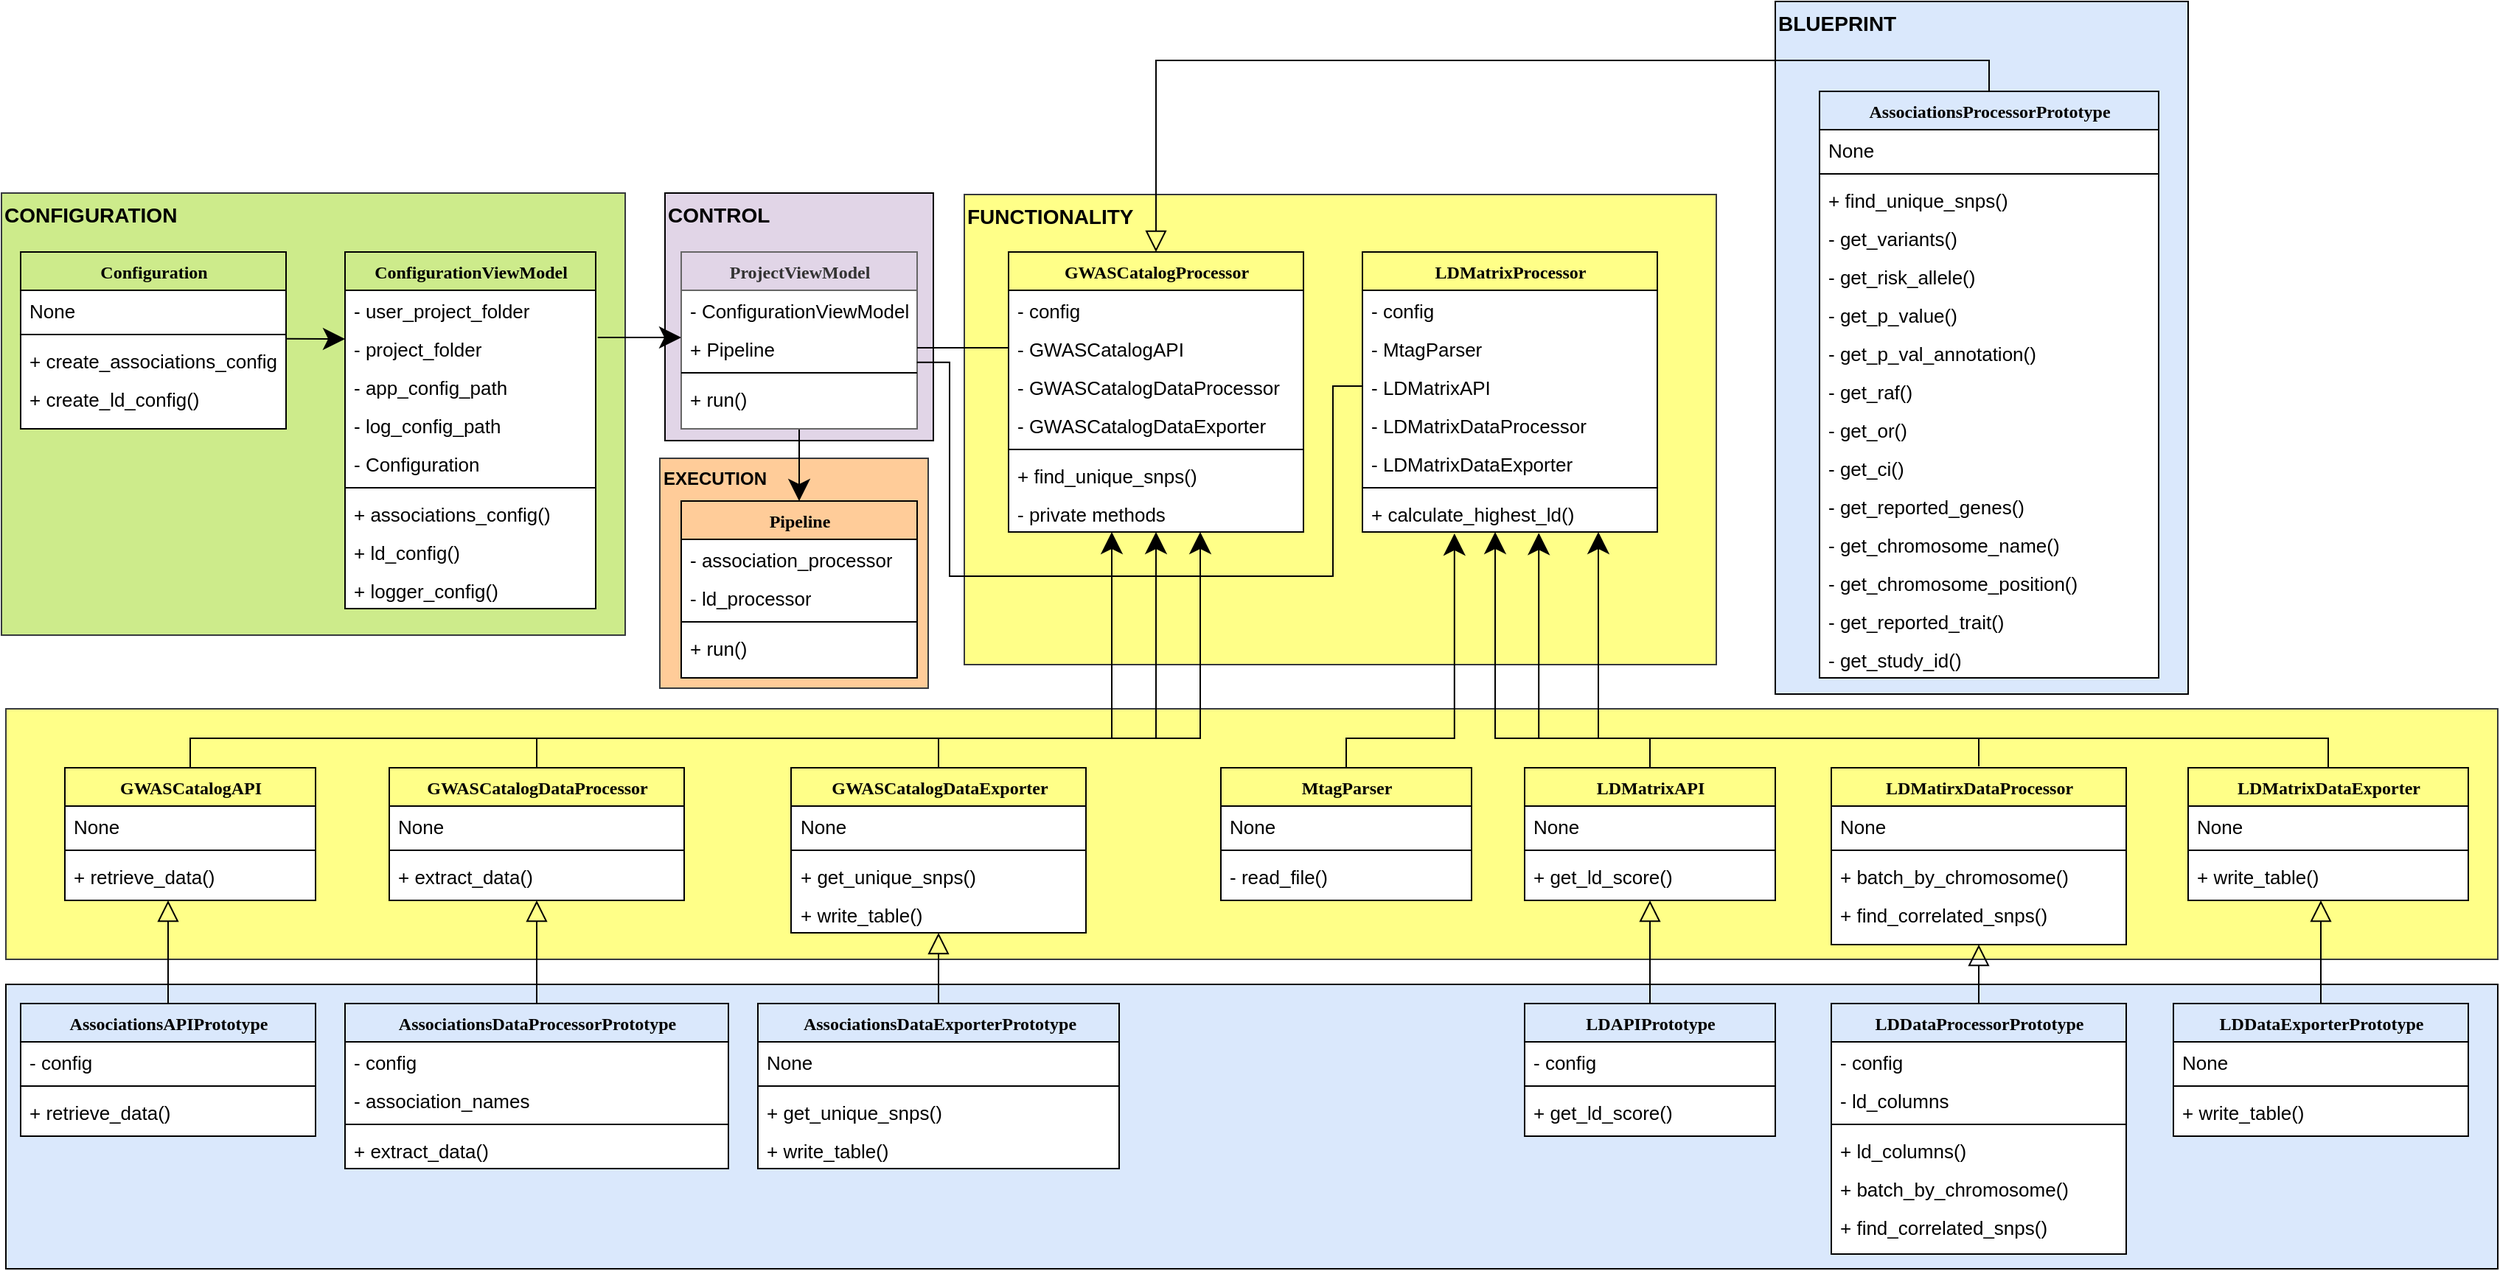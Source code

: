 <mxfile version="17.4.6" type="device"><diagram id="IAS-0jSCnmCDDz-urTJ3" name="Page-1"><mxGraphModel dx="1543" dy="2331" grid="1" gridSize="10" guides="1" tooltips="1" connect="1" arrows="1" fold="1" page="1" pageScale="1" pageWidth="827" pageHeight="1169" math="0" shadow="0"><root><mxCell id="0"/><mxCell id="1" parent="0"/><mxCell id="7h3Lb6OERcsbjBA1ue4s-291" value="" style="rounded=0;whiteSpace=wrap;html=1;fillColor=#dae8fc;horizontal=1;verticalAlign=top;align=left;strokeColor=#000000;" parent="1" vertex="1"><mxGeometry x="830" y="497" width="1690" height="193" as="geometry"/></mxCell><mxCell id="7h3Lb6OERcsbjBA1ue4s-290" value="&lt;b style=&quot;font-size: 14px;&quot;&gt;BLUEPRINT&lt;/b&gt;" style="rounded=0;whiteSpace=wrap;html=1;fillColor=#dae8fc;horizontal=1;verticalAlign=top;align=left;strokeColor=#000000;fontSize=14;" parent="1" vertex="1"><mxGeometry x="2030" y="-170" width="280" height="470" as="geometry"/></mxCell><mxCell id="7h3Lb6OERcsbjBA1ue4s-288" value="" style="rounded=0;whiteSpace=wrap;html=1;fillColor=#ffff88;horizontal=1;verticalAlign=top;align=left;strokeColor=#36393d;" parent="1" vertex="1"><mxGeometry x="830" y="310" width="1690" height="170" as="geometry"/></mxCell><mxCell id="7h3Lb6OERcsbjBA1ue4s-286" value="&lt;b style=&quot;font-size: 14px;&quot;&gt;CONTROL&lt;/b&gt;" style="rounded=0;whiteSpace=wrap;html=1;fillColor=#e1d5e7;horizontal=1;verticalAlign=top;align=left;strokeColor=#000000;fontSize=14;" parent="1" vertex="1"><mxGeometry x="1277" y="-40" width="182" height="168" as="geometry"/></mxCell><mxCell id="7h3Lb6OERcsbjBA1ue4s-285" value="&lt;b&gt;EXECUTION&lt;/b&gt;" style="rounded=0;whiteSpace=wrap;html=1;fillColor=#ffcc99;horizontal=1;verticalAlign=top;align=left;strokeColor=#36393d;" parent="1" vertex="1"><mxGeometry x="1273.5" y="140" width="182" height="156" as="geometry"/></mxCell><mxCell id="7h3Lb6OERcsbjBA1ue4s-96" value="Pipeline" style="swimlane;html=1;fontStyle=1;align=center;verticalAlign=top;childLayout=stackLayout;horizontal=1;startSize=26;horizontalStack=0;resizeParent=1;resizeLast=0;collapsible=1;marginBottom=0;swimlaneFillColor=#ffffff;rounded=0;shadow=0;comic=0;labelBackgroundColor=none;strokeWidth=1;fillColor=none;fontFamily=Verdana;fontSize=12" parent="1" vertex="1"><mxGeometry x="1288" y="169" width="160" height="120" as="geometry"><mxRectangle x="90" y="83" width="100" height="26" as="alternateBounds"/></mxGeometry></mxCell><mxCell id="7h3Lb6OERcsbjBA1ue4s-97" value="- association_processor" style="text;html=1;strokeColor=none;fillColor=none;align=left;verticalAlign=top;spacingLeft=4;spacingRight=4;whiteSpace=wrap;overflow=hidden;rotatable=0;points=[[0,0.5],[1,0.5]];portConstraint=eastwest;fontSize=13;" parent="7h3Lb6OERcsbjBA1ue4s-96" vertex="1"><mxGeometry y="26" width="160" height="26" as="geometry"/></mxCell><mxCell id="7h3Lb6OERcsbjBA1ue4s-98" value="- ld_processor" style="text;html=1;strokeColor=none;fillColor=none;align=left;verticalAlign=top;spacingLeft=4;spacingRight=4;whiteSpace=wrap;overflow=hidden;rotatable=0;points=[[0,0.5],[1,0.5]];portConstraint=eastwest;fontSize=13;" parent="7h3Lb6OERcsbjBA1ue4s-96" vertex="1"><mxGeometry y="52" width="160" height="26" as="geometry"/></mxCell><mxCell id="7h3Lb6OERcsbjBA1ue4s-99" value="" style="line;html=1;strokeWidth=1;fillColor=none;align=left;verticalAlign=middle;spacingTop=-1;spacingLeft=3;spacingRight=3;rotatable=0;labelPosition=right;points=[];portConstraint=eastwest;" parent="7h3Lb6OERcsbjBA1ue4s-96" vertex="1"><mxGeometry y="78" width="160" height="8" as="geometry"/></mxCell><mxCell id="7h3Lb6OERcsbjBA1ue4s-100" value="+ run()" style="text;html=1;strokeColor=none;fillColor=none;align=left;verticalAlign=top;spacingLeft=4;spacingRight=4;whiteSpace=wrap;overflow=hidden;rotatable=0;points=[[0,0.5],[1,0.5]];portConstraint=eastwest;fontSize=13;" parent="7h3Lb6OERcsbjBA1ue4s-96" vertex="1"><mxGeometry y="86" width="160" height="26" as="geometry"/></mxCell><mxCell id="7h3Lb6OERcsbjBA1ue4s-101" value="" style="edgeStyle=orthogonalEdgeStyle;rounded=0;orthogonalLoop=1;jettySize=auto;html=1;strokeColor=#000000;labelBackgroundColor=default;endArrow=classic;fontSize=12;fontFamily=Helvetica;startFill=0;endFill=1;startSize=8;endSize=12;align=left;sourcePerimeterSpacing=10;fillColor=none;strokeWidth=1;spacingTop=-1;spacingLeft=3;spacingRight=3;exitX=0.5;exitY=1;exitDx=0;exitDy=0;" parent="1" source="7h3Lb6OERcsbjBA1ue4s-3" target="7h3Lb6OERcsbjBA1ue4s-96" edge="1"><mxGeometry relative="1" as="geometry"/></mxCell><mxCell id="7h3Lb6OERcsbjBA1ue4s-283" value="&lt;b style=&quot;font-size: 14px;&quot;&gt;FUNCTIONALITY&lt;/b&gt;" style="rounded=0;whiteSpace=wrap;html=1;fillColor=#ffff88;horizontal=1;verticalAlign=top;align=left;strokeColor=#36393d;fontSize=14;" parent="1" vertex="1"><mxGeometry x="1480" y="-39" width="510" height="319" as="geometry"/></mxCell><mxCell id="7h3Lb6OERcsbjBA1ue4s-282" value="&lt;b style=&quot;font-size: 14px;&quot;&gt;CONFIGURATION&lt;/b&gt;" style="rounded=0;whiteSpace=wrap;html=1;fillColor=#cdeb8b;horizontal=1;verticalAlign=top;align=left;strokeColor=#36393d;fontSize=14;" parent="1" vertex="1"><mxGeometry x="827" y="-40" width="423" height="300" as="geometry"/></mxCell><mxCell id="7h3Lb6OERcsbjBA1ue4s-3" value="ProjectViewModel" style="swimlane;html=1;fontStyle=1;align=center;verticalAlign=top;childLayout=stackLayout;horizontal=1;startSize=26;horizontalStack=0;resizeParent=1;resizeLast=0;collapsible=1;marginBottom=0;swimlaneFillColor=#ffffff;rounded=0;shadow=0;comic=0;labelBackgroundColor=none;strokeWidth=1;fillColor=none;fontFamily=Verdana;fontSize=12;fontColor=#333333;strokeColor=#666666;" parent="1" vertex="1"><mxGeometry x="1288" width="160" height="120" as="geometry"><mxRectangle x="90" y="83" width="100" height="26" as="alternateBounds"/></mxGeometry></mxCell><mxCell id="7h3Lb6OERcsbjBA1ue4s-4" value="- ConfigurationViewModel" style="text;html=1;strokeColor=none;fillColor=none;align=left;verticalAlign=top;spacingLeft=4;spacingRight=4;whiteSpace=wrap;overflow=hidden;rotatable=0;points=[[0,0.5],[1,0.5]];portConstraint=eastwest;fontSize=13;" parent="7h3Lb6OERcsbjBA1ue4s-3" vertex="1"><mxGeometry y="26" width="160" height="26" as="geometry"/></mxCell><mxCell id="7h3Lb6OERcsbjBA1ue4s-5" value="+ Pipeline" style="text;html=1;strokeColor=none;fillColor=none;align=left;verticalAlign=top;spacingLeft=4;spacingRight=4;whiteSpace=wrap;overflow=hidden;rotatable=0;points=[[0,0.5],[1,0.5]];portConstraint=eastwest;fontSize=13;" parent="7h3Lb6OERcsbjBA1ue4s-3" vertex="1"><mxGeometry y="52" width="160" height="26" as="geometry"/></mxCell><mxCell id="7h3Lb6OERcsbjBA1ue4s-9" value="" style="line;html=1;strokeWidth=1;fillColor=default;align=left;verticalAlign=middle;spacingTop=-1;spacingLeft=3;spacingRight=3;rotatable=0;labelPosition=right;points=[];portConstraint=eastwest;" parent="7h3Lb6OERcsbjBA1ue4s-3" vertex="1"><mxGeometry y="78" width="160" height="8" as="geometry"/></mxCell><mxCell id="7h3Lb6OERcsbjBA1ue4s-11" value="+ run()" style="text;html=1;strokeColor=none;fillColor=none;align=left;verticalAlign=top;spacingLeft=4;spacingRight=4;whiteSpace=wrap;overflow=hidden;rotatable=0;points=[[0,0.5],[1,0.5]];portConstraint=eastwest;fontSize=13;" parent="7h3Lb6OERcsbjBA1ue4s-3" vertex="1"><mxGeometry y="86" width="160" height="26" as="geometry"/></mxCell><mxCell id="7h3Lb6OERcsbjBA1ue4s-12" style="edgeStyle=elbowEdgeStyle;html=1;labelBackgroundColor=default;startFill=0;startSize=8;endArrow=classic;endFill=1;endSize=12;fontFamily=Helvetica;fontSize=12;elbow=vertical;align=left;rounded=0;strokeColor=#000000;sourcePerimeterSpacing=10;fillColor=none;strokeWidth=1;spacingTop=-1;spacingLeft=3;spacingRight=3;exitX=1.001;exitY=-0.044;exitDx=0;exitDy=0;exitPerimeter=0;" parent="1" source="7h3Lb6OERcsbjBA1ue4s-30" target="7h3Lb6OERcsbjBA1ue4s-13" edge="1"><mxGeometry relative="1" as="geometry"/></mxCell><mxCell id="7h3Lb6OERcsbjBA1ue4s-13" value="ConfigurationViewModel" style="swimlane;html=1;fontStyle=1;align=center;verticalAlign=top;childLayout=stackLayout;horizontal=1;startSize=26;horizontalStack=0;resizeParent=1;resizeLast=0;collapsible=1;marginBottom=0;swimlaneFillColor=#ffffff;rounded=0;shadow=0;comic=0;labelBackgroundColor=none;strokeWidth=1;fillColor=none;fontFamily=Verdana;fontSize=12" parent="1" vertex="1"><mxGeometry x="1060" width="170" height="242" as="geometry"/></mxCell><mxCell id="7h3Lb6OERcsbjBA1ue4s-14" value="- user_project_folder" style="text;html=1;strokeColor=none;fillColor=none;align=left;verticalAlign=top;spacingLeft=4;spacingRight=4;whiteSpace=wrap;overflow=hidden;rotatable=0;points=[[0,0.5],[1,0.5]];portConstraint=eastwest;fontSize=13;" parent="7h3Lb6OERcsbjBA1ue4s-13" vertex="1"><mxGeometry y="26" width="170" height="26" as="geometry"/></mxCell><mxCell id="7h3Lb6OERcsbjBA1ue4s-15" value="- project_folder" style="text;html=1;strokeColor=none;fillColor=none;align=left;verticalAlign=top;spacingLeft=4;spacingRight=4;whiteSpace=wrap;overflow=hidden;rotatable=0;points=[[0,0.5],[1,0.5]];portConstraint=eastwest;fontSize=13;" parent="7h3Lb6OERcsbjBA1ue4s-13" vertex="1"><mxGeometry y="52" width="170" height="26" as="geometry"/></mxCell><mxCell id="7h3Lb6OERcsbjBA1ue4s-16" value="- app_config_path" style="text;html=1;strokeColor=none;fillColor=none;align=left;verticalAlign=top;spacingLeft=4;spacingRight=4;whiteSpace=wrap;overflow=hidden;rotatable=0;points=[[0,0.5],[1,0.5]];portConstraint=eastwest;fontSize=13;" parent="7h3Lb6OERcsbjBA1ue4s-13" vertex="1"><mxGeometry y="78" width="170" height="26" as="geometry"/></mxCell><mxCell id="7h3Lb6OERcsbjBA1ue4s-17" value="- log_config_path" style="text;html=1;strokeColor=none;fillColor=none;align=left;verticalAlign=top;spacingLeft=4;spacingRight=4;whiteSpace=wrap;overflow=hidden;rotatable=0;points=[[0,0.5],[1,0.5]];portConstraint=eastwest;fontSize=13;" parent="7h3Lb6OERcsbjBA1ue4s-13" vertex="1"><mxGeometry y="104" width="170" height="26" as="geometry"/></mxCell><mxCell id="7h3Lb6OERcsbjBA1ue4s-18" value="- Configuration" style="text;html=1;strokeColor=none;fillColor=none;align=left;verticalAlign=top;spacingLeft=4;spacingRight=4;whiteSpace=wrap;overflow=hidden;rotatable=0;points=[[0,0.5],[1,0.5]];portConstraint=eastwest;fontSize=13;" parent="7h3Lb6OERcsbjBA1ue4s-13" vertex="1"><mxGeometry y="130" width="170" height="26" as="geometry"/></mxCell><mxCell id="7h3Lb6OERcsbjBA1ue4s-20" value="" style="line;html=1;strokeWidth=1;fillColor=none;align=left;verticalAlign=middle;spacingTop=-1;spacingLeft=3;spacingRight=3;rotatable=0;labelPosition=right;points=[];portConstraint=eastwest;" parent="7h3Lb6OERcsbjBA1ue4s-13" vertex="1"><mxGeometry y="156" width="170" height="8" as="geometry"/></mxCell><mxCell id="7h3Lb6OERcsbjBA1ue4s-21" value="+ associations_config()" style="text;html=1;strokeColor=none;fillColor=none;align=left;verticalAlign=top;spacingLeft=4;spacingRight=4;whiteSpace=wrap;overflow=hidden;rotatable=0;points=[[0,0.5],[1,0.5]];portConstraint=eastwest;fontSize=13;" parent="7h3Lb6OERcsbjBA1ue4s-13" vertex="1"><mxGeometry y="164" width="170" height="26" as="geometry"/></mxCell><mxCell id="7h3Lb6OERcsbjBA1ue4s-22" value="+ ld_config()" style="text;html=1;strokeColor=none;fillColor=none;align=left;verticalAlign=top;spacingLeft=4;spacingRight=4;whiteSpace=wrap;overflow=hidden;rotatable=0;points=[[0,0.5],[1,0.5]];portConstraint=eastwest;fontSize=13;" parent="7h3Lb6OERcsbjBA1ue4s-13" vertex="1"><mxGeometry y="190" width="170" height="26" as="geometry"/></mxCell><mxCell id="7h3Lb6OERcsbjBA1ue4s-23" value="+ logger_config()" style="text;html=1;strokeColor=none;fillColor=none;align=left;verticalAlign=top;spacingLeft=4;spacingRight=4;whiteSpace=wrap;overflow=hidden;rotatable=0;points=[[0,0.5],[1,0.5]];portConstraint=eastwest;fontSize=13;" parent="7h3Lb6OERcsbjBA1ue4s-13" vertex="1"><mxGeometry y="216" width="170" height="26" as="geometry"/></mxCell><mxCell id="7h3Lb6OERcsbjBA1ue4s-24" value="Configuration" style="swimlane;html=1;fontStyle=1;align=center;verticalAlign=top;childLayout=stackLayout;horizontal=1;startSize=26;horizontalStack=0;resizeParent=1;resizeLast=0;collapsible=1;marginBottom=0;swimlaneFillColor=#ffffff;rounded=0;shadow=0;comic=0;labelBackgroundColor=none;strokeWidth=1;fillColor=none;fontFamily=Verdana;fontSize=12" parent="1" vertex="1"><mxGeometry x="840" width="180" height="120" as="geometry"><mxRectangle x="840" y="18" width="120" height="26" as="alternateBounds"/></mxGeometry></mxCell><mxCell id="7h3Lb6OERcsbjBA1ue4s-28" value="None" style="text;html=1;strokeColor=none;fillColor=none;align=left;verticalAlign=top;spacingLeft=4;spacingRight=4;whiteSpace=wrap;overflow=hidden;rotatable=0;points=[[0,0.5],[1,0.5]];portConstraint=eastwest;fontSize=13;" parent="7h3Lb6OERcsbjBA1ue4s-24" vertex="1"><mxGeometry y="26" width="180" height="26" as="geometry"/></mxCell><mxCell id="7h3Lb6OERcsbjBA1ue4s-29" value="" style="line;html=1;strokeWidth=1;fillColor=none;align=left;verticalAlign=middle;spacingTop=-1;spacingLeft=3;spacingRight=3;rotatable=0;labelPosition=right;points=[];portConstraint=eastwest;" parent="7h3Lb6OERcsbjBA1ue4s-24" vertex="1"><mxGeometry y="52" width="180" height="8" as="geometry"/></mxCell><mxCell id="7h3Lb6OERcsbjBA1ue4s-30" value="+ create_associations_config" style="text;html=1;strokeColor=none;fillColor=none;align=left;verticalAlign=top;spacingLeft=4;spacingRight=4;whiteSpace=wrap;overflow=hidden;rotatable=0;points=[[0,0.5],[1,0.5]];portConstraint=eastwest;fontSize=13;" parent="7h3Lb6OERcsbjBA1ue4s-24" vertex="1"><mxGeometry y="60" width="180" height="26" as="geometry"/></mxCell><mxCell id="7h3Lb6OERcsbjBA1ue4s-31" value="+ create_ld_config()" style="text;html=1;strokeColor=none;fillColor=none;align=left;verticalAlign=top;spacingLeft=4;spacingRight=4;whiteSpace=wrap;overflow=hidden;rotatable=0;points=[[0,0.5],[1,0.5]];portConstraint=eastwest;fontSize=13;" parent="7h3Lb6OERcsbjBA1ue4s-24" vertex="1"><mxGeometry y="86" width="180" height="26" as="geometry"/></mxCell><mxCell id="7h3Lb6OERcsbjBA1ue4s-243" style="edgeStyle=orthogonalEdgeStyle;rounded=0;orthogonalLoop=1;jettySize=auto;html=1;entryX=1;entryY=0.5;entryDx=0;entryDy=0;sourcePerimeterSpacing=10;strokeColor=default;fontSize=12;align=left;fillColor=none;strokeWidth=1;spacingTop=-1;spacingLeft=3;spacingRight=3;exitX=0;exitY=0.5;exitDx=0;exitDy=0;endArrow=none;endFill=0;" parent="1" source="7h3Lb6OERcsbjBA1ue4s-140" target="7h3Lb6OERcsbjBA1ue4s-5" edge="1"><mxGeometry relative="1" as="geometry"><Array as="points"><mxPoint x="1510" y="65"/></Array></mxGeometry></mxCell><mxCell id="7h3Lb6OERcsbjBA1ue4s-79" value="GWASCatalogProcessor" style="swimlane;html=1;fontStyle=1;align=center;verticalAlign=top;childLayout=stackLayout;horizontal=1;startSize=26;horizontalStack=0;resizeParent=1;resizeLast=0;collapsible=1;marginBottom=0;swimlaneFillColor=#ffffff;rounded=0;shadow=0;comic=0;labelBackgroundColor=none;strokeWidth=1;fillColor=none;fontFamily=Verdana;fontSize=12" parent="1" vertex="1"><mxGeometry x="1510" width="200" height="190" as="geometry"/></mxCell><mxCell id="7h3Lb6OERcsbjBA1ue4s-80" value="- config" style="text;html=1;strokeColor=none;fillColor=none;align=left;verticalAlign=top;spacingLeft=4;spacingRight=4;whiteSpace=wrap;overflow=hidden;rotatable=0;points=[[0,0.5],[1,0.5]];portConstraint=eastwest;fontSize=13;" parent="7h3Lb6OERcsbjBA1ue4s-79" vertex="1"><mxGeometry y="26" width="200" height="26" as="geometry"/></mxCell><mxCell id="7h3Lb6OERcsbjBA1ue4s-81" value="- GWASCatalogAPI&lt;br style=&quot;font-size: 13px;&quot;&gt;" style="text;html=1;strokeColor=none;fillColor=none;align=left;verticalAlign=top;spacingLeft=4;spacingRight=4;whiteSpace=wrap;overflow=hidden;rotatable=0;points=[[0,0.5],[1,0.5]];portConstraint=eastwest;fontSize=13;" parent="7h3Lb6OERcsbjBA1ue4s-79" vertex="1"><mxGeometry y="52" width="200" height="26" as="geometry"/></mxCell><mxCell id="7h3Lb6OERcsbjBA1ue4s-140" value="- GWASCatalogDataProcessor" style="text;html=1;strokeColor=none;fillColor=none;align=left;verticalAlign=top;spacingLeft=4;spacingRight=4;whiteSpace=wrap;overflow=hidden;rotatable=0;points=[[0,0.5],[1,0.5]];portConstraint=eastwest;fontSize=13;" parent="7h3Lb6OERcsbjBA1ue4s-79" vertex="1"><mxGeometry y="78" width="200" height="26" as="geometry"/></mxCell><mxCell id="7h3Lb6OERcsbjBA1ue4s-141" value="- GWASCatalogDataExporter" style="text;html=1;strokeColor=none;fillColor=none;align=left;verticalAlign=top;spacingLeft=4;spacingRight=4;whiteSpace=wrap;overflow=hidden;rotatable=0;points=[[0,0.5],[1,0.5]];portConstraint=eastwest;fontSize=13;" parent="7h3Lb6OERcsbjBA1ue4s-79" vertex="1"><mxGeometry y="104" width="200" height="26" as="geometry"/></mxCell><mxCell id="7h3Lb6OERcsbjBA1ue4s-82" value="" style="line;html=1;strokeWidth=1;fillColor=none;align=left;verticalAlign=middle;spacingTop=-1;spacingLeft=3;spacingRight=3;rotatable=0;labelPosition=right;points=[];portConstraint=eastwest;" parent="7h3Lb6OERcsbjBA1ue4s-79" vertex="1"><mxGeometry y="130" width="200" height="8" as="geometry"/></mxCell><mxCell id="7h3Lb6OERcsbjBA1ue4s-83" value="+ find_unique_snps()" style="text;html=1;strokeColor=none;fillColor=none;align=left;verticalAlign=top;spacingLeft=4;spacingRight=4;whiteSpace=wrap;overflow=hidden;rotatable=0;points=[[0,0.5],[1,0.5]];portConstraint=eastwest;fontSize=13;" parent="7h3Lb6OERcsbjBA1ue4s-79" vertex="1"><mxGeometry y="138" width="200" height="26" as="geometry"/></mxCell><mxCell id="7h3Lb6OERcsbjBA1ue4s-203" value="- private methods" style="text;html=1;strokeColor=none;fillColor=none;align=left;verticalAlign=top;spacingLeft=4;spacingRight=4;whiteSpace=wrap;overflow=hidden;rotatable=0;points=[[0,0.5],[1,0.5]];portConstraint=eastwest;fontSize=13;" parent="7h3Lb6OERcsbjBA1ue4s-79" vertex="1"><mxGeometry y="164" width="200" height="26" as="geometry"/></mxCell><mxCell id="7h3Lb6OERcsbjBA1ue4s-85" style="edgeStyle=elbowEdgeStyle;html=1;labelBackgroundColor=default;startFill=0;endArrow=classic;endFill=1;fontFamily=Helvetica;fontSize=12;elbow=vertical;strokeColor=#000000;align=left;rounded=0;sourcePerimeterSpacing=10;fillColor=none;strokeWidth=1;spacingTop=-1;spacingLeft=3;spacingRight=3;exitX=1.008;exitY=0.231;exitDx=0;exitDy=0;exitPerimeter=0;endSize=12;" parent="1" source="7h3Lb6OERcsbjBA1ue4s-15" target="7h3Lb6OERcsbjBA1ue4s-3" edge="1"><mxGeometry relative="1" as="geometry"><mxPoint x="1460" y="237.882" as="targetPoint"/></mxGeometry></mxCell><mxCell id="7h3Lb6OERcsbjBA1ue4s-237" style="edgeStyle=orthogonalEdgeStyle;rounded=0;orthogonalLoop=1;jettySize=auto;html=1;sourcePerimeterSpacing=10;strokeColor=#000000;exitX=0.5;exitY=0;exitDx=0;exitDy=0;endArrow=block;endFill=0;endSize=12;entryX=0.5;entryY=0;entryDx=0;entryDy=0;" parent="1" source="7h3Lb6OERcsbjBA1ue4s-108" target="7h3Lb6OERcsbjBA1ue4s-79" edge="1"><mxGeometry relative="1" as="geometry"><mxPoint x="1610" y="-10" as="targetPoint"/><Array as="points"><mxPoint x="2175" y="-130"/><mxPoint x="1610" y="-130"/></Array></mxGeometry></mxCell><mxCell id="7h3Lb6OERcsbjBA1ue4s-108" value="AssociationsProcessorPrototype" style="swimlane;html=1;fontStyle=1;align=center;verticalAlign=top;childLayout=stackLayout;horizontal=1;startSize=26;horizontalStack=0;resizeParent=1;resizeLast=0;collapsible=1;marginBottom=0;swimlaneFillColor=#ffffff;rounded=0;shadow=0;comic=0;labelBackgroundColor=none;strokeWidth=1;fillColor=none;fontFamily=Verdana;fontSize=12" parent="1" vertex="1"><mxGeometry x="2060" y="-109" width="230" height="398" as="geometry"/></mxCell><mxCell id="7h3Lb6OERcsbjBA1ue4s-109" value="None" style="text;html=1;strokeColor=none;fillColor=none;align=left;verticalAlign=top;spacingLeft=4;spacingRight=4;whiteSpace=wrap;overflow=hidden;rotatable=0;points=[[0,0.5],[1,0.5]];portConstraint=eastwest;fontSize=13;" parent="7h3Lb6OERcsbjBA1ue4s-108" vertex="1"><mxGeometry y="26" width="230" height="26" as="geometry"/></mxCell><mxCell id="7h3Lb6OERcsbjBA1ue4s-111" value="" style="line;html=1;strokeWidth=1;fillColor=none;align=left;verticalAlign=middle;spacingTop=-1;spacingLeft=3;spacingRight=3;rotatable=0;labelPosition=right;points=[];portConstraint=eastwest;" parent="7h3Lb6OERcsbjBA1ue4s-108" vertex="1"><mxGeometry y="52" width="230" height="8" as="geometry"/></mxCell><mxCell id="7h3Lb6OERcsbjBA1ue4s-112" value="+ find_unique_snps()" style="text;html=1;strokeColor=none;fillColor=none;align=left;verticalAlign=top;spacingLeft=4;spacingRight=4;whiteSpace=wrap;overflow=hidden;rotatable=0;points=[[0,0.5],[1,0.5]];portConstraint=eastwest;fontSize=13;" parent="7h3Lb6OERcsbjBA1ue4s-108" vertex="1"><mxGeometry y="60" width="230" height="26" as="geometry"/></mxCell><mxCell id="7h3Lb6OERcsbjBA1ue4s-191" value="- get_variants()" style="text;html=1;strokeColor=none;fillColor=none;align=left;verticalAlign=top;spacingLeft=4;spacingRight=4;whiteSpace=wrap;overflow=hidden;rotatable=0;points=[[0,0.5],[1,0.5]];portConstraint=eastwest;fontSize=13;" parent="7h3Lb6OERcsbjBA1ue4s-108" vertex="1"><mxGeometry y="86" width="230" height="26" as="geometry"/></mxCell><mxCell id="7h3Lb6OERcsbjBA1ue4s-192" value="- get_risk_allele()" style="text;html=1;strokeColor=none;fillColor=none;align=left;verticalAlign=top;spacingLeft=4;spacingRight=4;whiteSpace=wrap;overflow=hidden;rotatable=0;points=[[0,0.5],[1,0.5]];portConstraint=eastwest;fontSize=13;" parent="7h3Lb6OERcsbjBA1ue4s-108" vertex="1"><mxGeometry y="112" width="230" height="26" as="geometry"/></mxCell><mxCell id="7h3Lb6OERcsbjBA1ue4s-193" value="- get_p_value()" style="text;html=1;strokeColor=none;fillColor=none;align=left;verticalAlign=top;spacingLeft=4;spacingRight=4;whiteSpace=wrap;overflow=hidden;rotatable=0;points=[[0,0.5],[1,0.5]];portConstraint=eastwest;fontSize=13;" parent="7h3Lb6OERcsbjBA1ue4s-108" vertex="1"><mxGeometry y="138" width="230" height="26" as="geometry"/></mxCell><mxCell id="7h3Lb6OERcsbjBA1ue4s-194" value="- get_p_val_annotation()" style="text;html=1;strokeColor=none;fillColor=none;align=left;verticalAlign=top;spacingLeft=4;spacingRight=4;whiteSpace=wrap;overflow=hidden;rotatable=0;points=[[0,0.5],[1,0.5]];portConstraint=eastwest;fontSize=13;" parent="7h3Lb6OERcsbjBA1ue4s-108" vertex="1"><mxGeometry y="164" width="230" height="26" as="geometry"/></mxCell><mxCell id="7h3Lb6OERcsbjBA1ue4s-195" value="- get_raf()" style="text;html=1;strokeColor=none;fillColor=none;align=left;verticalAlign=top;spacingLeft=4;spacingRight=4;whiteSpace=wrap;overflow=hidden;rotatable=0;points=[[0,0.5],[1,0.5]];portConstraint=eastwest;fontSize=13;" parent="7h3Lb6OERcsbjBA1ue4s-108" vertex="1"><mxGeometry y="190" width="230" height="26" as="geometry"/></mxCell><mxCell id="7h3Lb6OERcsbjBA1ue4s-196" value="- get_or()" style="text;html=1;strokeColor=none;fillColor=none;align=left;verticalAlign=top;spacingLeft=4;spacingRight=4;whiteSpace=wrap;overflow=hidden;rotatable=0;points=[[0,0.5],[1,0.5]];portConstraint=eastwest;fontSize=13;" parent="7h3Lb6OERcsbjBA1ue4s-108" vertex="1"><mxGeometry y="216" width="230" height="26" as="geometry"/></mxCell><mxCell id="7h3Lb6OERcsbjBA1ue4s-197" value="- get_ci()" style="text;html=1;strokeColor=none;fillColor=none;align=left;verticalAlign=top;spacingLeft=4;spacingRight=4;whiteSpace=wrap;overflow=hidden;rotatable=0;points=[[0,0.5],[1,0.5]];portConstraint=eastwest;fontSize=13;" parent="7h3Lb6OERcsbjBA1ue4s-108" vertex="1"><mxGeometry y="242" width="230" height="26" as="geometry"/></mxCell><mxCell id="7h3Lb6OERcsbjBA1ue4s-198" value="- get_reported_genes()" style="text;html=1;strokeColor=none;fillColor=none;align=left;verticalAlign=top;spacingLeft=4;spacingRight=4;whiteSpace=wrap;overflow=hidden;rotatable=0;points=[[0,0.5],[1,0.5]];portConstraint=eastwest;fontSize=13;" parent="7h3Lb6OERcsbjBA1ue4s-108" vertex="1"><mxGeometry y="268" width="230" height="26" as="geometry"/></mxCell><mxCell id="7h3Lb6OERcsbjBA1ue4s-199" value="- get_chromosome_name()" style="text;html=1;strokeColor=none;fillColor=none;align=left;verticalAlign=top;spacingLeft=4;spacingRight=4;whiteSpace=wrap;overflow=hidden;rotatable=0;points=[[0,0.5],[1,0.5]];portConstraint=eastwest;fontSize=13;" parent="7h3Lb6OERcsbjBA1ue4s-108" vertex="1"><mxGeometry y="294" width="230" height="26" as="geometry"/></mxCell><mxCell id="7h3Lb6OERcsbjBA1ue4s-200" value="- get_chromosome_position()" style="text;html=1;strokeColor=none;fillColor=none;align=left;verticalAlign=top;spacingLeft=4;spacingRight=4;whiteSpace=wrap;overflow=hidden;rotatable=0;points=[[0,0.5],[1,0.5]];portConstraint=eastwest;fontSize=13;" parent="7h3Lb6OERcsbjBA1ue4s-108" vertex="1"><mxGeometry y="320" width="230" height="26" as="geometry"/></mxCell><mxCell id="7h3Lb6OERcsbjBA1ue4s-201" value="- get_reported_trait()" style="text;html=1;strokeColor=none;fillColor=none;align=left;verticalAlign=top;spacingLeft=4;spacingRight=4;whiteSpace=wrap;overflow=hidden;rotatable=0;points=[[0,0.5],[1,0.5]];portConstraint=eastwest;fontSize=13;" parent="7h3Lb6OERcsbjBA1ue4s-108" vertex="1"><mxGeometry y="346" width="230" height="26" as="geometry"/></mxCell><mxCell id="7h3Lb6OERcsbjBA1ue4s-202" value="- get_study_id()" style="text;html=1;strokeColor=none;fillColor=none;align=left;verticalAlign=top;spacingLeft=4;spacingRight=4;whiteSpace=wrap;overflow=hidden;rotatable=0;points=[[0,0.5],[1,0.5]];portConstraint=eastwest;fontSize=13;" parent="7h3Lb6OERcsbjBA1ue4s-108" vertex="1"><mxGeometry y="372" width="230" height="26" as="geometry"/></mxCell><mxCell id="7h3Lb6OERcsbjBA1ue4s-247" style="edgeStyle=orthogonalEdgeStyle;rounded=0;orthogonalLoop=1;jettySize=auto;html=1;startArrow=none;startFill=0;endArrow=classic;endFill=1;endSize=12;sourcePerimeterSpacing=10;strokeColor=#000000;exitX=0.5;exitY=0;exitDx=0;exitDy=0;" parent="1" source="7h3Lb6OERcsbjBA1ue4s-121" target="7h3Lb6OERcsbjBA1ue4s-203" edge="1"><mxGeometry relative="1" as="geometry"><Array as="points"><mxPoint x="955" y="330"/><mxPoint x="1580" y="330"/></Array></mxGeometry></mxCell><mxCell id="7h3Lb6OERcsbjBA1ue4s-121" value="GWASCatalogAPI" style="swimlane;html=1;fontStyle=1;align=center;verticalAlign=top;childLayout=stackLayout;horizontal=1;startSize=26;horizontalStack=0;resizeParent=1;resizeLast=0;collapsible=1;marginBottom=0;swimlaneFillColor=#ffffff;rounded=0;shadow=0;comic=0;labelBackgroundColor=none;strokeWidth=1;fillColor=none;fontFamily=Verdana;fontSize=12" parent="1" vertex="1"><mxGeometry x="870" y="350" width="170" height="90" as="geometry"/></mxCell><mxCell id="7h3Lb6OERcsbjBA1ue4s-122" value="None" style="text;html=1;strokeColor=none;fillColor=none;align=left;verticalAlign=top;spacingLeft=4;spacingRight=4;whiteSpace=wrap;overflow=hidden;rotatable=0;points=[[0,0.5],[1,0.5]];portConstraint=eastwest;fontSize=13;" parent="7h3Lb6OERcsbjBA1ue4s-121" vertex="1"><mxGeometry y="26" width="170" height="26" as="geometry"/></mxCell><mxCell id="7h3Lb6OERcsbjBA1ue4s-124" value="" style="line;html=1;strokeWidth=1;fillColor=none;align=left;verticalAlign=middle;spacingTop=-1;spacingLeft=3;spacingRight=3;rotatable=0;labelPosition=right;points=[];portConstraint=eastwest;" parent="7h3Lb6OERcsbjBA1ue4s-121" vertex="1"><mxGeometry y="52" width="170" height="8" as="geometry"/></mxCell><mxCell id="7h3Lb6OERcsbjBA1ue4s-125" value="+ retrieve_data()" style="text;html=1;strokeColor=none;fillColor=none;align=left;verticalAlign=top;spacingLeft=4;spacingRight=4;whiteSpace=wrap;overflow=hidden;rotatable=0;points=[[0,0.5],[1,0.5]];portConstraint=eastwest;fontSize=13;" parent="7h3Lb6OERcsbjBA1ue4s-121" vertex="1"><mxGeometry y="60" width="170" height="26" as="geometry"/></mxCell><mxCell id="7h3Lb6OERcsbjBA1ue4s-248" style="edgeStyle=orthogonalEdgeStyle;rounded=0;orthogonalLoop=1;jettySize=auto;html=1;startArrow=none;startFill=0;endArrow=classic;endFill=1;endSize=12;sourcePerimeterSpacing=10;strokeColor=#000000;exitX=0.5;exitY=0;exitDx=0;exitDy=0;" parent="1" source="7h3Lb6OERcsbjBA1ue4s-127" edge="1"><mxGeometry relative="1" as="geometry"><mxPoint x="1610" y="190" as="targetPoint"/><Array as="points"><mxPoint x="1190" y="330"/><mxPoint x="1610" y="330"/></Array></mxGeometry></mxCell><mxCell id="7h3Lb6OERcsbjBA1ue4s-127" value="GWASCatalogDataProcessor" style="swimlane;html=1;fontStyle=1;align=center;verticalAlign=top;childLayout=stackLayout;horizontal=1;startSize=26;horizontalStack=0;resizeParent=1;resizeLast=0;collapsible=1;marginBottom=0;swimlaneFillColor=#ffffff;rounded=0;shadow=0;comic=0;labelBackgroundColor=none;strokeWidth=1;fillColor=none;fontFamily=Verdana;fontSize=12" parent="1" vertex="1"><mxGeometry x="1090" y="350" width="200" height="90" as="geometry"/></mxCell><mxCell id="7h3Lb6OERcsbjBA1ue4s-128" value="None" style="text;html=1;strokeColor=none;fillColor=none;align=left;verticalAlign=top;spacingLeft=4;spacingRight=4;whiteSpace=wrap;overflow=hidden;rotatable=0;points=[[0,0.5],[1,0.5]];portConstraint=eastwest;fontSize=13;" parent="7h3Lb6OERcsbjBA1ue4s-127" vertex="1"><mxGeometry y="26" width="200" height="26" as="geometry"/></mxCell><mxCell id="7h3Lb6OERcsbjBA1ue4s-130" value="" style="line;html=1;strokeWidth=1;fillColor=none;align=left;verticalAlign=middle;spacingTop=-1;spacingLeft=3;spacingRight=3;rotatable=0;labelPosition=right;points=[];portConstraint=eastwest;" parent="7h3Lb6OERcsbjBA1ue4s-127" vertex="1"><mxGeometry y="52" width="200" height="8" as="geometry"/></mxCell><mxCell id="7h3Lb6OERcsbjBA1ue4s-131" value="+ extract_data()" style="text;html=1;strokeColor=none;fillColor=none;align=left;verticalAlign=top;spacingLeft=4;spacingRight=4;whiteSpace=wrap;overflow=hidden;rotatable=0;points=[[0,0.5],[1,0.5]];portConstraint=eastwest;fontSize=13;" parent="7h3Lb6OERcsbjBA1ue4s-127" vertex="1"><mxGeometry y="60" width="200" height="26" as="geometry"/></mxCell><mxCell id="7h3Lb6OERcsbjBA1ue4s-249" style="edgeStyle=orthogonalEdgeStyle;rounded=0;orthogonalLoop=1;jettySize=auto;html=1;startArrow=none;startFill=0;endArrow=classic;endFill=1;endSize=12;sourcePerimeterSpacing=10;strokeColor=#000000;exitX=0.5;exitY=0;exitDx=0;exitDy=0;" parent="1" source="7h3Lb6OERcsbjBA1ue4s-133" edge="1"><mxGeometry relative="1" as="geometry"><mxPoint x="1640" y="190" as="targetPoint"/><Array as="points"><mxPoint x="1463" y="330"/><mxPoint x="1640" y="330"/></Array></mxGeometry></mxCell><mxCell id="7h3Lb6OERcsbjBA1ue4s-133" value="GWASCatalogDataExporter" style="swimlane;html=1;fontStyle=1;align=center;verticalAlign=top;childLayout=stackLayout;horizontal=1;startSize=26;horizontalStack=0;resizeParent=1;resizeLast=0;collapsible=1;marginBottom=0;swimlaneFillColor=#ffffff;rounded=0;shadow=0;comic=0;labelBackgroundColor=none;strokeWidth=1;fillColor=none;fontFamily=Verdana;fontSize=12" parent="1" vertex="1"><mxGeometry x="1362.5" y="350" width="200" height="112" as="geometry"/></mxCell><mxCell id="7h3Lb6OERcsbjBA1ue4s-134" value="None" style="text;html=1;strokeColor=none;fillColor=none;align=left;verticalAlign=top;spacingLeft=4;spacingRight=4;whiteSpace=wrap;overflow=hidden;rotatable=0;points=[[0,0.5],[1,0.5]];portConstraint=eastwest;fontSize=13;" parent="7h3Lb6OERcsbjBA1ue4s-133" vertex="1"><mxGeometry y="26" width="200" height="26" as="geometry"/></mxCell><mxCell id="7h3Lb6OERcsbjBA1ue4s-136" value="" style="line;html=1;strokeWidth=1;fillColor=none;align=left;verticalAlign=middle;spacingTop=-1;spacingLeft=3;spacingRight=3;rotatable=0;labelPosition=right;points=[];portConstraint=eastwest;" parent="7h3Lb6OERcsbjBA1ue4s-133" vertex="1"><mxGeometry y="52" width="200" height="8" as="geometry"/></mxCell><mxCell id="7h3Lb6OERcsbjBA1ue4s-137" value="+ get_unique_snps()" style="text;html=1;strokeColor=none;fillColor=none;align=left;verticalAlign=top;spacingLeft=4;spacingRight=4;whiteSpace=wrap;overflow=hidden;rotatable=0;points=[[0,0.5],[1,0.5]];portConstraint=eastwest;fontSize=13;" parent="7h3Lb6OERcsbjBA1ue4s-133" vertex="1"><mxGeometry y="60" width="200" height="26" as="geometry"/></mxCell><mxCell id="7h3Lb6OERcsbjBA1ue4s-138" value="+ write_table()" style="text;html=1;strokeColor=none;fillColor=none;align=left;verticalAlign=top;spacingLeft=4;spacingRight=4;whiteSpace=wrap;overflow=hidden;rotatable=0;points=[[0,0.5],[1,0.5]];portConstraint=eastwest;fontSize=13;" parent="7h3Lb6OERcsbjBA1ue4s-133" vertex="1"><mxGeometry y="86" width="200" height="26" as="geometry"/></mxCell><mxCell id="7h3Lb6OERcsbjBA1ue4s-251" style="edgeStyle=orthogonalEdgeStyle;rounded=0;orthogonalLoop=1;jettySize=auto;html=1;startArrow=none;startFill=0;endArrow=classic;endFill=1;endSize=12;sourcePerimeterSpacing=10;strokeColor=#000000;exitX=0.5;exitY=0;exitDx=0;exitDy=0;" parent="1" source="7h3Lb6OERcsbjBA1ue4s-143" edge="1"><mxGeometry relative="1" as="geometry"><mxPoint x="1840" y="190" as="targetPoint"/><Array as="points"><mxPoint x="1945" y="330"/><mxPoint x="1840" y="330"/></Array></mxGeometry></mxCell><mxCell id="7h3Lb6OERcsbjBA1ue4s-143" value="LDMatrixAPI" style="swimlane;html=1;fontStyle=1;align=center;verticalAlign=top;childLayout=stackLayout;horizontal=1;startSize=26;horizontalStack=0;resizeParent=1;resizeLast=0;collapsible=1;marginBottom=0;swimlaneFillColor=#ffffff;rounded=0;shadow=0;comic=0;labelBackgroundColor=none;strokeWidth=1;fillColor=none;fontFamily=Verdana;fontSize=12" parent="1" vertex="1"><mxGeometry x="1860" y="350" width="170" height="90" as="geometry"/></mxCell><mxCell id="7h3Lb6OERcsbjBA1ue4s-144" value="None" style="text;html=1;strokeColor=none;fillColor=none;align=left;verticalAlign=top;spacingLeft=4;spacingRight=4;whiteSpace=wrap;overflow=hidden;rotatable=0;points=[[0,0.5],[1,0.5]];portConstraint=eastwest;fontSize=13;" parent="7h3Lb6OERcsbjBA1ue4s-143" vertex="1"><mxGeometry y="26" width="170" height="26" as="geometry"/></mxCell><mxCell id="7h3Lb6OERcsbjBA1ue4s-146" value="" style="line;html=1;strokeWidth=1;fillColor=none;align=left;verticalAlign=middle;spacingTop=-1;spacingLeft=3;spacingRight=3;rotatable=0;labelPosition=right;points=[];portConstraint=eastwest;" parent="7h3Lb6OERcsbjBA1ue4s-143" vertex="1"><mxGeometry y="52" width="170" height="8" as="geometry"/></mxCell><mxCell id="7h3Lb6OERcsbjBA1ue4s-147" value="+ get_ld_score()" style="text;html=1;strokeColor=none;fillColor=none;align=left;verticalAlign=top;spacingLeft=4;spacingRight=4;whiteSpace=wrap;overflow=hidden;rotatable=0;points=[[0,0.5],[1,0.5]];portConstraint=eastwest;fontSize=13;" parent="7h3Lb6OERcsbjBA1ue4s-143" vertex="1"><mxGeometry y="60" width="170" height="26" as="geometry"/></mxCell><mxCell id="7h3Lb6OERcsbjBA1ue4s-252" style="edgeStyle=orthogonalEdgeStyle;rounded=0;orthogonalLoop=1;jettySize=auto;html=1;startArrow=none;startFill=0;endArrow=classic;endFill=1;endSize=12;sourcePerimeterSpacing=10;strokeColor=#000000;exitX=0.5;exitY=0;exitDx=0;exitDy=0;entryX=0.598;entryY=1.064;entryDx=0;entryDy=0;entryPerimeter=0;" parent="1" edge="1"><mxGeometry relative="1" as="geometry"><mxPoint x="2168" y="349" as="sourcePoint"/><mxPoint x="1869.6" y="190.664" as="targetPoint"/><Array as="points"><mxPoint x="2168" y="330"/><mxPoint x="1870" y="330"/></Array></mxGeometry></mxCell><mxCell id="7h3Lb6OERcsbjBA1ue4s-149" value="LDMatirxDataProcessor" style="swimlane;html=1;fontStyle=1;align=center;verticalAlign=top;childLayout=stackLayout;horizontal=1;startSize=26;horizontalStack=0;resizeParent=1;resizeLast=0;collapsible=1;marginBottom=0;swimlaneFillColor=#ffffff;rounded=0;shadow=0;comic=0;labelBackgroundColor=none;strokeWidth=1;fillColor=none;fontFamily=Verdana;fontSize=12" parent="1" vertex="1"><mxGeometry x="2068" y="350" width="200" height="120" as="geometry"/></mxCell><mxCell id="7h3Lb6OERcsbjBA1ue4s-150" value="None" style="text;html=1;strokeColor=none;fillColor=none;align=left;verticalAlign=top;spacingLeft=4;spacingRight=4;whiteSpace=wrap;overflow=hidden;rotatable=0;points=[[0,0.5],[1,0.5]];portConstraint=eastwest;fontSize=13;" parent="7h3Lb6OERcsbjBA1ue4s-149" vertex="1"><mxGeometry y="26" width="200" height="26" as="geometry"/></mxCell><mxCell id="7h3Lb6OERcsbjBA1ue4s-152" value="" style="line;html=1;strokeWidth=1;fillColor=none;align=left;verticalAlign=middle;spacingTop=-1;spacingLeft=3;spacingRight=3;rotatable=0;labelPosition=right;points=[];portConstraint=eastwest;" parent="7h3Lb6OERcsbjBA1ue4s-149" vertex="1"><mxGeometry y="52" width="200" height="8" as="geometry"/></mxCell><mxCell id="7h3Lb6OERcsbjBA1ue4s-153" value="+ batch_by_chromosome()" style="text;html=1;strokeColor=none;fillColor=none;align=left;verticalAlign=top;spacingLeft=4;spacingRight=4;whiteSpace=wrap;overflow=hidden;rotatable=0;points=[[0,0.5],[1,0.5]];portConstraint=eastwest;fontSize=13;" parent="7h3Lb6OERcsbjBA1ue4s-149" vertex="1"><mxGeometry y="60" width="200" height="26" as="geometry"/></mxCell><mxCell id="7h3Lb6OERcsbjBA1ue4s-154" value="+ find_correlated_snps()" style="text;html=1;strokeColor=none;fillColor=none;align=left;verticalAlign=top;spacingLeft=4;spacingRight=4;whiteSpace=wrap;overflow=hidden;rotatable=0;points=[[0,0.5],[1,0.5]];portConstraint=eastwest;fontSize=13;" parent="7h3Lb6OERcsbjBA1ue4s-149" vertex="1"><mxGeometry y="86" width="200" height="26" as="geometry"/></mxCell><mxCell id="7h3Lb6OERcsbjBA1ue4s-253" style="edgeStyle=orthogonalEdgeStyle;rounded=0;orthogonalLoop=1;jettySize=auto;html=1;startArrow=none;startFill=0;endArrow=classic;endFill=1;endSize=12;sourcePerimeterSpacing=10;strokeColor=#000000;exitX=0.5;exitY=0;exitDx=0;exitDy=0;" parent="1" source="7h3Lb6OERcsbjBA1ue4s-155" edge="1"><mxGeometry relative="1" as="geometry"><mxPoint x="1910" y="190" as="targetPoint"/><mxPoint x="2405" y="337" as="sourcePoint"/><Array as="points"><mxPoint x="2405" y="330"/><mxPoint x="1910" y="330"/></Array></mxGeometry></mxCell><mxCell id="7h3Lb6OERcsbjBA1ue4s-155" value="LDMatrixDataExporter" style="swimlane;html=1;fontStyle=1;align=center;verticalAlign=top;childLayout=stackLayout;horizontal=1;startSize=26;horizontalStack=0;resizeParent=1;resizeLast=0;collapsible=1;marginBottom=0;swimlaneFillColor=#ffffff;rounded=0;shadow=0;comic=0;labelBackgroundColor=none;strokeWidth=1;fillColor=none;fontFamily=Verdana;fontSize=12" parent="1" vertex="1"><mxGeometry x="2310" y="350" width="190" height="90" as="geometry"/></mxCell><mxCell id="7h3Lb6OERcsbjBA1ue4s-156" value="None" style="text;html=1;strokeColor=none;fillColor=none;align=left;verticalAlign=top;spacingLeft=4;spacingRight=4;whiteSpace=wrap;overflow=hidden;rotatable=0;points=[[0,0.5],[1,0.5]];portConstraint=eastwest;fontSize=13;" parent="7h3Lb6OERcsbjBA1ue4s-155" vertex="1"><mxGeometry y="26" width="190" height="26" as="geometry"/></mxCell><mxCell id="7h3Lb6OERcsbjBA1ue4s-158" value="" style="line;html=1;strokeWidth=1;fillColor=none;align=left;verticalAlign=middle;spacingTop=-1;spacingLeft=3;spacingRight=3;rotatable=0;labelPosition=right;points=[];portConstraint=eastwest;" parent="7h3Lb6OERcsbjBA1ue4s-155" vertex="1"><mxGeometry y="52" width="190" height="8" as="geometry"/></mxCell><mxCell id="7h3Lb6OERcsbjBA1ue4s-159" value="+ write_table()" style="text;html=1;strokeColor=none;fillColor=none;align=left;verticalAlign=top;spacingLeft=4;spacingRight=4;whiteSpace=wrap;overflow=hidden;rotatable=0;points=[[0,0.5],[1,0.5]];portConstraint=eastwest;fontSize=13;" parent="7h3Lb6OERcsbjBA1ue4s-155" vertex="1"><mxGeometry y="60" width="190" height="26" as="geometry"/></mxCell><mxCell id="7h3Lb6OERcsbjBA1ue4s-250" style="edgeStyle=orthogonalEdgeStyle;rounded=0;orthogonalLoop=1;jettySize=auto;html=1;entryX=0.312;entryY=1.115;entryDx=0;entryDy=0;entryPerimeter=0;startArrow=none;startFill=0;endArrow=classic;endFill=1;endSize=12;sourcePerimeterSpacing=10;strokeColor=#000000;exitX=0.5;exitY=0;exitDx=0;exitDy=0;" parent="1" source="7h3Lb6OERcsbjBA1ue4s-162" edge="1"><mxGeometry relative="1" as="geometry"><mxPoint x="1739" y="348" as="sourcePoint"/><mxPoint x="1812.4" y="190.99" as="targetPoint"/><Array as="points"><mxPoint x="1739" y="330"/><mxPoint x="1812" y="330"/></Array></mxGeometry></mxCell><mxCell id="7h3Lb6OERcsbjBA1ue4s-162" value="MtagParser" style="swimlane;html=1;fontStyle=1;align=center;verticalAlign=top;childLayout=stackLayout;horizontal=1;startSize=26;horizontalStack=0;resizeParent=1;resizeLast=0;collapsible=1;marginBottom=0;swimlaneFillColor=#ffffff;rounded=0;shadow=0;comic=0;labelBackgroundColor=none;strokeWidth=1;fillColor=none;fontFamily=Verdana;fontSize=12" parent="1" vertex="1"><mxGeometry x="1654" y="350" width="170" height="90" as="geometry"/></mxCell><mxCell id="7h3Lb6OERcsbjBA1ue4s-163" value="None" style="text;html=1;strokeColor=none;fillColor=none;align=left;verticalAlign=top;spacingLeft=4;spacingRight=4;whiteSpace=wrap;overflow=hidden;rotatable=0;points=[[0,0.5],[1,0.5]];portConstraint=eastwest;fontSize=13;" parent="7h3Lb6OERcsbjBA1ue4s-162" vertex="1"><mxGeometry y="26" width="170" height="26" as="geometry"/></mxCell><mxCell id="7h3Lb6OERcsbjBA1ue4s-165" value="" style="line;html=1;strokeWidth=1;fillColor=none;align=left;verticalAlign=middle;spacingTop=-1;spacingLeft=3;spacingRight=3;rotatable=0;labelPosition=right;points=[];portConstraint=eastwest;" parent="7h3Lb6OERcsbjBA1ue4s-162" vertex="1"><mxGeometry y="52" width="170" height="8" as="geometry"/></mxCell><mxCell id="7h3Lb6OERcsbjBA1ue4s-166" value="- read_file()" style="text;html=1;strokeColor=none;fillColor=none;align=left;verticalAlign=top;spacingLeft=4;spacingRight=4;whiteSpace=wrap;overflow=hidden;rotatable=0;points=[[0,0.5],[1,0.5]];portConstraint=eastwest;fontSize=13;" parent="7h3Lb6OERcsbjBA1ue4s-162" vertex="1"><mxGeometry y="60" width="170" height="26" as="geometry"/></mxCell><mxCell id="7h3Lb6OERcsbjBA1ue4s-238" value="" style="edgeStyle=orthogonalEdgeStyle;rounded=0;orthogonalLoop=1;jettySize=auto;html=1;sourcePerimeterSpacing=10;strokeColor=#000000;exitX=0.5;exitY=0;exitDx=0;exitDy=0;endArrow=block;endFill=0;endSize=12;" parent="1" source="7h3Lb6OERcsbjBA1ue4s-168" edge="1"><mxGeometry relative="1" as="geometry"><mxPoint x="940" y="440" as="targetPoint"/><Array as="points"><mxPoint x="940" y="480"/><mxPoint x="940" y="480"/></Array></mxGeometry></mxCell><mxCell id="7h3Lb6OERcsbjBA1ue4s-168" value="AssociationsAPIPrototype" style="swimlane;html=1;fontStyle=1;align=center;verticalAlign=top;childLayout=stackLayout;horizontal=1;startSize=26;horizontalStack=0;resizeParent=1;resizeLast=0;collapsible=1;marginBottom=0;swimlaneFillColor=#ffffff;rounded=0;shadow=0;comic=0;labelBackgroundColor=none;strokeWidth=1;fillColor=none;fontFamily=Verdana;fontSize=12" parent="1" vertex="1"><mxGeometry x="840" y="510" width="200" height="90" as="geometry"/></mxCell><mxCell id="7h3Lb6OERcsbjBA1ue4s-169" value="- config" style="text;html=1;strokeColor=none;fillColor=none;align=left;verticalAlign=top;spacingLeft=4;spacingRight=4;whiteSpace=wrap;overflow=hidden;rotatable=0;points=[[0,0.5],[1,0.5]];portConstraint=eastwest;fontSize=13;" parent="7h3Lb6OERcsbjBA1ue4s-168" vertex="1"><mxGeometry y="26" width="200" height="26" as="geometry"/></mxCell><mxCell id="7h3Lb6OERcsbjBA1ue4s-170" value="" style="line;html=1;strokeWidth=1;fillColor=none;align=left;verticalAlign=middle;spacingTop=-1;spacingLeft=3;spacingRight=3;rotatable=0;labelPosition=right;points=[];portConstraint=eastwest;" parent="7h3Lb6OERcsbjBA1ue4s-168" vertex="1"><mxGeometry y="52" width="200" height="8" as="geometry"/></mxCell><mxCell id="7h3Lb6OERcsbjBA1ue4s-171" value="+ retrieve_data()" style="text;html=1;strokeColor=none;fillColor=none;align=left;verticalAlign=top;spacingLeft=4;spacingRight=4;whiteSpace=wrap;overflow=hidden;rotatable=0;points=[[0,0.5],[1,0.5]];portConstraint=eastwest;fontSize=13;" parent="7h3Lb6OERcsbjBA1ue4s-168" vertex="1"><mxGeometry y="60" width="200" height="26" as="geometry"/></mxCell><mxCell id="7h3Lb6OERcsbjBA1ue4s-239" style="edgeStyle=orthogonalEdgeStyle;rounded=0;orthogonalLoop=1;jettySize=auto;html=1;entryX=0.5;entryY=1;entryDx=0;entryDy=0;sourcePerimeterSpacing=10;strokeColor=#000000;exitX=0.5;exitY=0;exitDx=0;exitDy=0;endArrow=block;endFill=0;endSize=12;" parent="1" source="7h3Lb6OERcsbjBA1ue4s-172" target="7h3Lb6OERcsbjBA1ue4s-127" edge="1"><mxGeometry relative="1" as="geometry"/></mxCell><mxCell id="7h3Lb6OERcsbjBA1ue4s-172" value="AssociationsDataProcessorPrototype" style="swimlane;html=1;fontStyle=1;align=center;verticalAlign=top;childLayout=stackLayout;horizontal=1;startSize=26;horizontalStack=0;resizeParent=1;resizeLast=0;collapsible=1;marginBottom=0;swimlaneFillColor=#ffffff;rounded=0;shadow=0;comic=0;labelBackgroundColor=none;strokeWidth=1;fillColor=none;fontFamily=Verdana;fontSize=12" parent="1" vertex="1"><mxGeometry x="1060" y="510" width="260" height="112" as="geometry"/></mxCell><mxCell id="7h3Lb6OERcsbjBA1ue4s-173" value="- config" style="text;html=1;strokeColor=none;fillColor=none;align=left;verticalAlign=top;spacingLeft=4;spacingRight=4;whiteSpace=wrap;overflow=hidden;rotatable=0;points=[[0,0.5],[1,0.5]];portConstraint=eastwest;fontSize=13;" parent="7h3Lb6OERcsbjBA1ue4s-172" vertex="1"><mxGeometry y="26" width="260" height="26" as="geometry"/></mxCell><mxCell id="7h3Lb6OERcsbjBA1ue4s-176" value="- association_names" style="text;html=1;strokeColor=none;fillColor=none;align=left;verticalAlign=top;spacingLeft=4;spacingRight=4;whiteSpace=wrap;overflow=hidden;rotatable=0;points=[[0,0.5],[1,0.5]];portConstraint=eastwest;fontSize=13;" parent="7h3Lb6OERcsbjBA1ue4s-172" vertex="1"><mxGeometry y="52" width="260" height="26" as="geometry"/></mxCell><mxCell id="7h3Lb6OERcsbjBA1ue4s-174" value="" style="line;html=1;strokeWidth=1;fillColor=none;align=left;verticalAlign=middle;spacingTop=-1;spacingLeft=3;spacingRight=3;rotatable=0;labelPosition=right;points=[];portConstraint=eastwest;" parent="7h3Lb6OERcsbjBA1ue4s-172" vertex="1"><mxGeometry y="78" width="260" height="8" as="geometry"/></mxCell><mxCell id="7h3Lb6OERcsbjBA1ue4s-175" value="+ extract_data()" style="text;html=1;strokeColor=none;fillColor=none;align=left;verticalAlign=top;spacingLeft=4;spacingRight=4;whiteSpace=wrap;overflow=hidden;rotatable=0;points=[[0,0.5],[1,0.5]];portConstraint=eastwest;fontSize=13;" parent="7h3Lb6OERcsbjBA1ue4s-172" vertex="1"><mxGeometry y="86" width="260" height="26" as="geometry"/></mxCell><mxCell id="7h3Lb6OERcsbjBA1ue4s-235" style="edgeStyle=orthogonalEdgeStyle;rounded=0;orthogonalLoop=1;jettySize=auto;html=1;exitX=0.5;exitY=0;exitDx=0;exitDy=0;entryX=0.5;entryY=1;entryDx=0;entryDy=0;sourcePerimeterSpacing=10;strokeColor=#000000;endArrow=block;endFill=0;endSize=12;" parent="1" source="7h3Lb6OERcsbjBA1ue4s-177" target="7h3Lb6OERcsbjBA1ue4s-133" edge="1"><mxGeometry relative="1" as="geometry"/></mxCell><mxCell id="7h3Lb6OERcsbjBA1ue4s-177" value="AssociationsDataExporterPrototype" style="swimlane;html=1;fontStyle=1;align=center;verticalAlign=top;childLayout=stackLayout;horizontal=1;startSize=26;horizontalStack=0;resizeParent=1;resizeLast=0;collapsible=1;marginBottom=0;swimlaneFillColor=#ffffff;rounded=0;shadow=0;comic=0;labelBackgroundColor=none;strokeWidth=1;fillColor=none;fontFamily=Verdana;fontSize=12" parent="1" vertex="1"><mxGeometry x="1340" y="510" width="245" height="112" as="geometry"/></mxCell><mxCell id="7h3Lb6OERcsbjBA1ue4s-178" value="None" style="text;html=1;strokeColor=none;fillColor=none;align=left;verticalAlign=top;spacingLeft=4;spacingRight=4;whiteSpace=wrap;overflow=hidden;rotatable=0;points=[[0,0.5],[1,0.5]];portConstraint=eastwest;fontSize=13;" parent="7h3Lb6OERcsbjBA1ue4s-177" vertex="1"><mxGeometry y="26" width="245" height="26" as="geometry"/></mxCell><mxCell id="7h3Lb6OERcsbjBA1ue4s-180" value="" style="line;html=1;strokeWidth=1;fillColor=none;align=left;verticalAlign=middle;spacingTop=-1;spacingLeft=3;spacingRight=3;rotatable=0;labelPosition=right;points=[];portConstraint=eastwest;" parent="7h3Lb6OERcsbjBA1ue4s-177" vertex="1"><mxGeometry y="52" width="245" height="8" as="geometry"/></mxCell><mxCell id="7h3Lb6OERcsbjBA1ue4s-181" value="+ get_unique_snps()" style="text;html=1;strokeColor=none;fillColor=none;align=left;verticalAlign=top;spacingLeft=4;spacingRight=4;whiteSpace=wrap;overflow=hidden;rotatable=0;points=[[0,0.5],[1,0.5]];portConstraint=eastwest;fontSize=13;" parent="7h3Lb6OERcsbjBA1ue4s-177" vertex="1"><mxGeometry y="60" width="245" height="26" as="geometry"/></mxCell><mxCell id="7h3Lb6OERcsbjBA1ue4s-182" value="+ write_table()" style="text;html=1;strokeColor=none;fillColor=none;align=left;verticalAlign=top;spacingLeft=4;spacingRight=4;whiteSpace=wrap;overflow=hidden;rotatable=0;points=[[0,0.5],[1,0.5]];portConstraint=eastwest;fontSize=13;" parent="7h3Lb6OERcsbjBA1ue4s-177" vertex="1"><mxGeometry y="86" width="245" height="26" as="geometry"/></mxCell><mxCell id="7h3Lb6OERcsbjBA1ue4s-245" style="edgeStyle=orthogonalEdgeStyle;rounded=0;orthogonalLoop=1;jettySize=auto;html=1;startArrow=none;startFill=0;endArrow=none;endFill=0;endSize=6;sourcePerimeterSpacing=10;strokeColor=#000000;exitX=0;exitY=0.5;exitDx=0;exitDy=0;entryX=0.999;entryY=0.88;entryDx=0;entryDy=0;entryPerimeter=0;" parent="1" source="7h3Lb6OERcsbjBA1ue4s-185" target="7h3Lb6OERcsbjBA1ue4s-5" edge="1"><mxGeometry relative="1" as="geometry"><mxPoint x="1450" y="75" as="targetPoint"/><Array as="points"><mxPoint x="1730" y="91"/><mxPoint x="1730" y="220"/><mxPoint x="1470" y="220"/><mxPoint x="1470" y="75"/></Array></mxGeometry></mxCell><mxCell id="7h3Lb6OERcsbjBA1ue4s-183" value="LDMatrixProcessor" style="swimlane;html=1;fontStyle=1;align=center;verticalAlign=top;childLayout=stackLayout;horizontal=1;startSize=26;horizontalStack=0;resizeParent=1;resizeLast=0;collapsible=1;marginBottom=0;swimlaneFillColor=#ffffff;rounded=0;shadow=0;comic=0;labelBackgroundColor=none;strokeWidth=1;fillColor=none;fontFamily=Verdana;fontSize=12" parent="1" vertex="1"><mxGeometry x="1750" width="200" height="190" as="geometry"/></mxCell><mxCell id="7h3Lb6OERcsbjBA1ue4s-184" value="- config" style="text;html=1;strokeColor=none;fillColor=none;align=left;verticalAlign=top;spacingLeft=4;spacingRight=4;whiteSpace=wrap;overflow=hidden;rotatable=0;points=[[0,0.5],[1,0.5]];portConstraint=eastwest;fontSize=13;" parent="7h3Lb6OERcsbjBA1ue4s-183" vertex="1"><mxGeometry y="26" width="200" height="26" as="geometry"/></mxCell><mxCell id="7h3Lb6OERcsbjBA1ue4s-190" value="- MtagParser" style="text;html=1;strokeColor=none;fillColor=none;align=left;verticalAlign=top;spacingLeft=4;spacingRight=4;whiteSpace=wrap;overflow=hidden;rotatable=0;points=[[0,0.5],[1,0.5]];portConstraint=eastwest;fontSize=13;" parent="7h3Lb6OERcsbjBA1ue4s-183" vertex="1"><mxGeometry y="52" width="200" height="26" as="geometry"/></mxCell><mxCell id="7h3Lb6OERcsbjBA1ue4s-185" value="- LDMatrixAPI" style="text;html=1;strokeColor=none;fillColor=none;align=left;verticalAlign=top;spacingLeft=4;spacingRight=4;whiteSpace=wrap;overflow=hidden;rotatable=0;points=[[0,0.5],[1,0.5]];portConstraint=eastwest;fontSize=13;" parent="7h3Lb6OERcsbjBA1ue4s-183" vertex="1"><mxGeometry y="78" width="200" height="26" as="geometry"/></mxCell><mxCell id="7h3Lb6OERcsbjBA1ue4s-186" value="- LDMatrixDataProcessor" style="text;html=1;strokeColor=none;fillColor=none;align=left;verticalAlign=top;spacingLeft=4;spacingRight=4;whiteSpace=wrap;overflow=hidden;rotatable=0;points=[[0,0.5],[1,0.5]];portConstraint=eastwest;fontSize=13;" parent="7h3Lb6OERcsbjBA1ue4s-183" vertex="1"><mxGeometry y="104" width="200" height="26" as="geometry"/></mxCell><mxCell id="7h3Lb6OERcsbjBA1ue4s-187" value="- LDMatrixDataExporter" style="text;html=1;strokeColor=none;fillColor=none;align=left;verticalAlign=top;spacingLeft=4;spacingRight=4;whiteSpace=wrap;overflow=hidden;rotatable=0;points=[[0,0.5],[1,0.5]];portConstraint=eastwest;fontSize=13;" parent="7h3Lb6OERcsbjBA1ue4s-183" vertex="1"><mxGeometry y="130" width="200" height="26" as="geometry"/></mxCell><mxCell id="7h3Lb6OERcsbjBA1ue4s-188" value="" style="line;html=1;strokeWidth=1;fillColor=none;align=left;verticalAlign=middle;spacingTop=-1;spacingLeft=3;spacingRight=3;rotatable=0;labelPosition=right;points=[];portConstraint=eastwest;" parent="7h3Lb6OERcsbjBA1ue4s-183" vertex="1"><mxGeometry y="156" width="200" height="8" as="geometry"/></mxCell><mxCell id="7h3Lb6OERcsbjBA1ue4s-189" value="+ calculate_highest_ld()" style="text;html=1;strokeColor=none;fillColor=none;align=left;verticalAlign=top;spacingLeft=4;spacingRight=4;whiteSpace=wrap;overflow=hidden;rotatable=0;points=[[0,0.5],[1,0.5]];portConstraint=eastwest;fontSize=13;" parent="7h3Lb6OERcsbjBA1ue4s-183" vertex="1"><mxGeometry y="164" width="200" height="26" as="geometry"/></mxCell><mxCell id="7h3Lb6OERcsbjBA1ue4s-240" style="edgeStyle=orthogonalEdgeStyle;rounded=0;orthogonalLoop=1;jettySize=auto;html=1;sourcePerimeterSpacing=10;strokeColor=#000000;exitX=0.5;exitY=0;exitDx=0;exitDy=0;endArrow=block;endFill=0;endSize=12;entryX=0.5;entryY=1;entryDx=0;entryDy=0;" parent="1" source="7h3Lb6OERcsbjBA1ue4s-204" target="7h3Lb6OERcsbjBA1ue4s-143" edge="1"><mxGeometry relative="1" as="geometry"><mxPoint x="2470" y="480" as="targetPoint"/></mxGeometry></mxCell><mxCell id="7h3Lb6OERcsbjBA1ue4s-204" value="LDAPIPrototype" style="swimlane;html=1;fontStyle=1;align=center;verticalAlign=top;childLayout=stackLayout;horizontal=1;startSize=26;horizontalStack=0;resizeParent=1;resizeLast=0;collapsible=1;marginBottom=0;swimlaneFillColor=#ffffff;rounded=0;shadow=0;comic=0;labelBackgroundColor=none;strokeWidth=1;fillColor=none;fontFamily=Verdana;fontSize=12" parent="1" vertex="1"><mxGeometry x="1860" y="510" width="170" height="90" as="geometry"/></mxCell><mxCell id="7h3Lb6OERcsbjBA1ue4s-205" value="- config" style="text;html=1;strokeColor=none;fillColor=none;align=left;verticalAlign=top;spacingLeft=4;spacingRight=4;whiteSpace=wrap;overflow=hidden;rotatable=0;points=[[0,0.5],[1,0.5]];portConstraint=eastwest;fontSize=13;" parent="7h3Lb6OERcsbjBA1ue4s-204" vertex="1"><mxGeometry y="26" width="170" height="26" as="geometry"/></mxCell><mxCell id="7h3Lb6OERcsbjBA1ue4s-206" value="" style="line;html=1;strokeWidth=1;fillColor=none;align=left;verticalAlign=middle;spacingTop=-1;spacingLeft=3;spacingRight=3;rotatable=0;labelPosition=right;points=[];portConstraint=eastwest;" parent="7h3Lb6OERcsbjBA1ue4s-204" vertex="1"><mxGeometry y="52" width="170" height="8" as="geometry"/></mxCell><mxCell id="7h3Lb6OERcsbjBA1ue4s-207" value="+ get_ld_score()" style="text;html=1;strokeColor=none;fillColor=none;align=left;verticalAlign=top;spacingLeft=4;spacingRight=4;whiteSpace=wrap;overflow=hidden;rotatable=0;points=[[0,0.5],[1,0.5]];portConstraint=eastwest;fontSize=13;" parent="7h3Lb6OERcsbjBA1ue4s-204" vertex="1"><mxGeometry y="60" width="170" height="26" as="geometry"/></mxCell><mxCell id="7h3Lb6OERcsbjBA1ue4s-241" style="edgeStyle=orthogonalEdgeStyle;rounded=0;orthogonalLoop=1;jettySize=auto;html=1;entryX=0.5;entryY=1;entryDx=0;entryDy=0;sourcePerimeterSpacing=10;strokeColor=#000000;exitX=0.5;exitY=0;exitDx=0;exitDy=0;endArrow=block;endFill=0;endSize=12;" parent="1" source="7h3Lb6OERcsbjBA1ue4s-208" target="7h3Lb6OERcsbjBA1ue4s-149" edge="1"><mxGeometry relative="1" as="geometry"/></mxCell><mxCell id="7h3Lb6OERcsbjBA1ue4s-208" value="LDDataProcessorPrototype" style="swimlane;html=1;fontStyle=1;align=center;verticalAlign=top;childLayout=stackLayout;horizontal=1;startSize=26;horizontalStack=0;resizeParent=1;resizeLast=0;collapsible=1;marginBottom=0;swimlaneFillColor=#ffffff;rounded=0;shadow=0;comic=0;labelBackgroundColor=none;strokeWidth=1;fillColor=none;fontFamily=Verdana;fontSize=12" parent="1" vertex="1"><mxGeometry x="2068" y="510" width="200" height="170" as="geometry"/></mxCell><mxCell id="7h3Lb6OERcsbjBA1ue4s-209" value="- config" style="text;html=1;strokeColor=none;fillColor=none;align=left;verticalAlign=top;spacingLeft=4;spacingRight=4;whiteSpace=wrap;overflow=hidden;rotatable=0;points=[[0,0.5],[1,0.5]];portConstraint=eastwest;fontSize=13;" parent="7h3Lb6OERcsbjBA1ue4s-208" vertex="1"><mxGeometry y="26" width="200" height="26" as="geometry"/></mxCell><mxCell id="7h3Lb6OERcsbjBA1ue4s-210" value="- ld_columns" style="text;html=1;strokeColor=none;fillColor=none;align=left;verticalAlign=top;spacingLeft=4;spacingRight=4;whiteSpace=wrap;overflow=hidden;rotatable=0;points=[[0,0.5],[1,0.5]];portConstraint=eastwest;fontSize=13;" parent="7h3Lb6OERcsbjBA1ue4s-208" vertex="1"><mxGeometry y="52" width="200" height="26" as="geometry"/></mxCell><mxCell id="7h3Lb6OERcsbjBA1ue4s-211" value="" style="line;html=1;strokeWidth=1;fillColor=none;align=left;verticalAlign=middle;spacingTop=-1;spacingLeft=3;spacingRight=3;rotatable=0;labelPosition=right;points=[];portConstraint=eastwest;" parent="7h3Lb6OERcsbjBA1ue4s-208" vertex="1"><mxGeometry y="78" width="200" height="8" as="geometry"/></mxCell><mxCell id="7h3Lb6OERcsbjBA1ue4s-212" value="+ ld_columns()" style="text;html=1;strokeColor=none;fillColor=none;align=left;verticalAlign=top;spacingLeft=4;spacingRight=4;whiteSpace=wrap;overflow=hidden;rotatable=0;points=[[0,0.5],[1,0.5]];portConstraint=eastwest;fontSize=13;" parent="7h3Lb6OERcsbjBA1ue4s-208" vertex="1"><mxGeometry y="86" width="200" height="26" as="geometry"/></mxCell><mxCell id="7h3Lb6OERcsbjBA1ue4s-213" value="+ batch_by_chromosome()" style="text;html=1;strokeColor=none;fillColor=none;align=left;verticalAlign=top;spacingLeft=4;spacingRight=4;whiteSpace=wrap;overflow=hidden;rotatable=0;points=[[0,0.5],[1,0.5]];portConstraint=eastwest;fontSize=13;" parent="7h3Lb6OERcsbjBA1ue4s-208" vertex="1"><mxGeometry y="112" width="200" height="26" as="geometry"/></mxCell><mxCell id="7h3Lb6OERcsbjBA1ue4s-215" value="+ find_correlated_snps()" style="text;html=1;strokeColor=none;fillColor=none;align=left;verticalAlign=top;spacingLeft=4;spacingRight=4;whiteSpace=wrap;overflow=hidden;rotatable=0;points=[[0,0.5],[1,0.5]];portConstraint=eastwest;fontSize=13;" parent="7h3Lb6OERcsbjBA1ue4s-208" vertex="1"><mxGeometry y="138" width="200" height="26" as="geometry"/></mxCell><mxCell id="7h3Lb6OERcsbjBA1ue4s-242" style="edgeStyle=orthogonalEdgeStyle;rounded=0;orthogonalLoop=1;jettySize=auto;html=1;sourcePerimeterSpacing=10;strokeColor=#000000;exitX=0.5;exitY=0;exitDx=0;exitDy=0;endArrow=block;endFill=0;endSize=12;" parent="1" source="7h3Lb6OERcsbjBA1ue4s-223" edge="1"><mxGeometry relative="1" as="geometry"><mxPoint x="2400" y="440" as="targetPoint"/><Array as="points"><mxPoint x="2400" y="460"/><mxPoint x="2400" y="460"/></Array></mxGeometry></mxCell><mxCell id="7h3Lb6OERcsbjBA1ue4s-223" value="LDDataExporterPrototype" style="swimlane;html=1;fontStyle=1;align=center;verticalAlign=top;childLayout=stackLayout;horizontal=1;startSize=26;horizontalStack=0;resizeParent=1;resizeLast=0;collapsible=1;marginBottom=0;swimlaneFillColor=#ffffff;rounded=0;shadow=0;comic=0;labelBackgroundColor=none;strokeWidth=1;fillColor=none;fontFamily=Verdana;fontSize=12" parent="1" vertex="1"><mxGeometry x="2300" y="510" width="200" height="90" as="geometry"/></mxCell><mxCell id="7h3Lb6OERcsbjBA1ue4s-224" value="None" style="text;html=1;strokeColor=none;fillColor=none;align=left;verticalAlign=top;spacingLeft=4;spacingRight=4;whiteSpace=wrap;overflow=hidden;rotatable=0;points=[[0,0.5],[1,0.5]];portConstraint=eastwest;fontSize=13;" parent="7h3Lb6OERcsbjBA1ue4s-223" vertex="1"><mxGeometry y="26" width="200" height="26" as="geometry"/></mxCell><mxCell id="7h3Lb6OERcsbjBA1ue4s-225" value="" style="line;html=1;strokeWidth=1;fillColor=none;align=left;verticalAlign=middle;spacingTop=-1;spacingLeft=3;spacingRight=3;rotatable=0;labelPosition=right;points=[];portConstraint=eastwest;" parent="7h3Lb6OERcsbjBA1ue4s-223" vertex="1"><mxGeometry y="52" width="200" height="8" as="geometry"/></mxCell><mxCell id="7h3Lb6OERcsbjBA1ue4s-227" value="+ write_table()" style="text;html=1;strokeColor=none;fillColor=none;align=left;verticalAlign=top;spacingLeft=4;spacingRight=4;whiteSpace=wrap;overflow=hidden;rotatable=0;points=[[0,0.5],[1,0.5]];portConstraint=eastwest;fontSize=13;" parent="7h3Lb6OERcsbjBA1ue4s-223" vertex="1"><mxGeometry y="60" width="200" height="26" as="geometry"/></mxCell></root></mxGraphModel></diagram></mxfile>